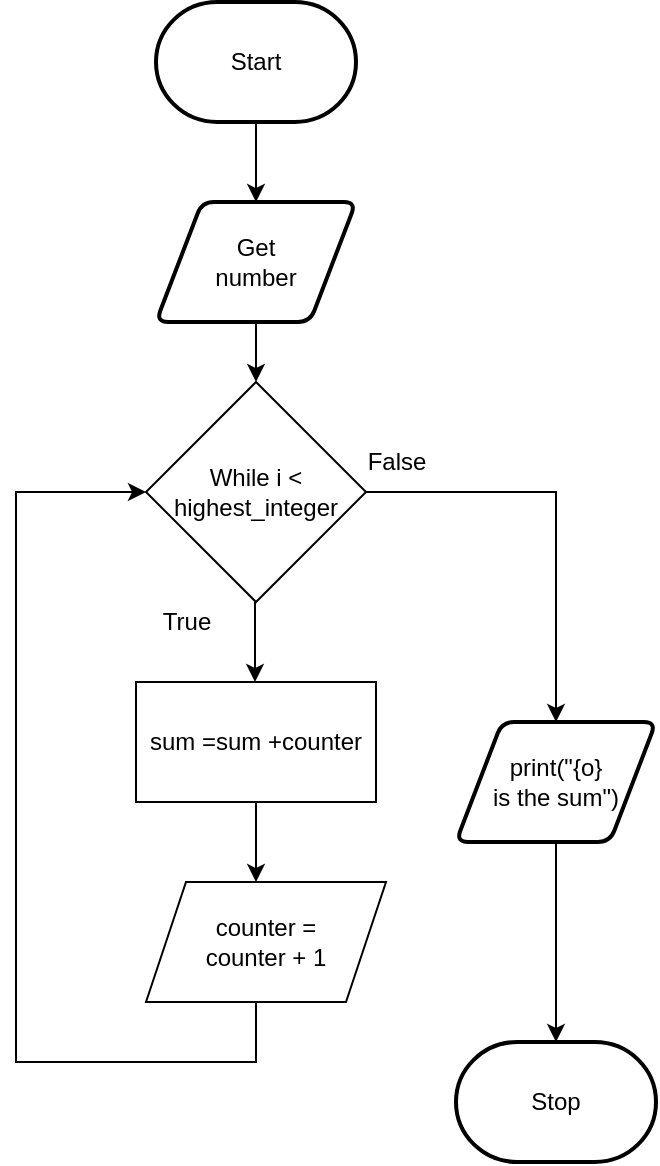 <mxfile>
    <diagram id="pBK1guH4bu_zmOCUXD5L" name="Top Down">
        <mxGraphModel dx="594" dy="561" grid="1" gridSize="10" guides="1" tooltips="1" connect="1" arrows="1" fold="1" page="1" pageScale="1" pageWidth="827" pageHeight="1169" math="0" shadow="0">
            <root>
                <mxCell id="0"/>
                <mxCell id="1" parent="0"/>
                <mxCell id="7" style="edgeStyle=none;html=1;" parent="1" source="2" target="3" edge="1">
                    <mxGeometry relative="1" as="geometry"/>
                </mxCell>
                <mxCell id="2" value="Start" style="strokeWidth=2;html=1;shape=mxgraph.flowchart.terminator;whiteSpace=wrap;" parent="1" vertex="1">
                    <mxGeometry x="370" y="40" width="100" height="60" as="geometry"/>
                </mxCell>
                <mxCell id="8" style="edgeStyle=none;html=1;" parent="1" source="3" edge="1">
                    <mxGeometry relative="1" as="geometry">
                        <mxPoint x="420" y="230" as="targetPoint"/>
                    </mxGeometry>
                </mxCell>
                <mxCell id="3" value="Get &lt;br&gt;number" style="shape=parallelogram;html=1;strokeWidth=2;perimeter=parallelogramPerimeter;whiteSpace=wrap;rounded=1;arcSize=12;size=0.23;" parent="1" vertex="1">
                    <mxGeometry x="370" y="140" width="100" height="60" as="geometry"/>
                </mxCell>
                <mxCell id="11" style="edgeStyle=none;html=1;" parent="1" source="5" target="6" edge="1">
                    <mxGeometry relative="1" as="geometry"/>
                </mxCell>
                <mxCell id="5" value="print(&quot;{o} &lt;br&gt;is the sum&quot;)" style="shape=parallelogram;html=1;strokeWidth=2;perimeter=parallelogramPerimeter;whiteSpace=wrap;rounded=1;arcSize=12;size=0.23;" parent="1" vertex="1">
                    <mxGeometry x="520" y="400" width="100" height="60" as="geometry"/>
                </mxCell>
                <mxCell id="6" value="Stop" style="strokeWidth=2;html=1;shape=mxgraph.flowchart.terminator;whiteSpace=wrap;" parent="1" vertex="1">
                    <mxGeometry x="520" y="560" width="100" height="60" as="geometry"/>
                </mxCell>
                <mxCell id="13" value="While i &amp;lt; highest_integer" style="rhombus;whiteSpace=wrap;html=1;" vertex="1" parent="1">
                    <mxGeometry x="365" y="230" width="110" height="110" as="geometry"/>
                </mxCell>
                <mxCell id="20" style="edgeStyle=none;html=1;" edge="1" parent="1">
                    <mxGeometry relative="1" as="geometry">
                        <mxPoint x="419.5" y="380" as="targetPoint"/>
                        <mxPoint x="419.5" y="340" as="sourcePoint"/>
                    </mxGeometry>
                </mxCell>
                <mxCell id="22" style="edgeStyle=elbowEdgeStyle;html=1;elbow=vertical;entryX=0.5;entryY=0;entryDx=0;entryDy=0;rounded=0;exitX=1;exitY=0.5;exitDx=0;exitDy=0;" edge="1" parent="1" source="13" target="5">
                    <mxGeometry relative="1" as="geometry">
                        <mxPoint x="610" y="410" as="targetPoint"/>
                        <mxPoint x="473.333" y="400" as="sourcePoint"/>
                        <Array as="points">
                            <mxPoint x="520" y="285"/>
                        </Array>
                    </mxGeometry>
                </mxCell>
                <mxCell id="26" style="edgeStyle=elbowEdgeStyle;rounded=0;elbow=vertical;html=1;" edge="1" parent="1" source="21">
                    <mxGeometry relative="1" as="geometry">
                        <mxPoint x="420" y="480" as="targetPoint"/>
                    </mxGeometry>
                </mxCell>
                <mxCell id="21" value="&lt;span&gt;sum =sum +counter&lt;/span&gt;" style="rounded=0;whiteSpace=wrap;html=1;" vertex="1" parent="1">
                    <mxGeometry x="360" y="380" width="120" height="60" as="geometry"/>
                </mxCell>
                <mxCell id="28" style="edgeStyle=orthogonalEdgeStyle;rounded=0;html=1;entryX=0;entryY=0.5;entryDx=0;entryDy=0;" edge="1" parent="1" source="25" target="13">
                    <mxGeometry relative="1" as="geometry">
                        <mxPoint x="370" y="410" as="targetPoint"/>
                        <Array as="points">
                            <mxPoint x="420" y="570"/>
                            <mxPoint x="300" y="570"/>
                            <mxPoint x="300" y="285"/>
                        </Array>
                    </mxGeometry>
                </mxCell>
                <mxCell id="25" value="counter = &lt;br&gt;counter + 1" style="shape=parallelogram;perimeter=parallelogramPerimeter;whiteSpace=wrap;html=1;fixedSize=1;" vertex="1" parent="1">
                    <mxGeometry x="365" y="480" width="120" height="60" as="geometry"/>
                </mxCell>
                <mxCell id="29" value="False" style="text;html=1;align=center;verticalAlign=middle;resizable=0;points=[];autosize=1;strokeColor=none;fillColor=none;" vertex="1" parent="1">
                    <mxGeometry x="465" y="260" width="50" height="20" as="geometry"/>
                </mxCell>
                <mxCell id="30" value="True" style="text;html=1;align=center;verticalAlign=middle;resizable=0;points=[];autosize=1;strokeColor=none;fillColor=none;" vertex="1" parent="1">
                    <mxGeometry x="365" y="340" width="40" height="20" as="geometry"/>
                </mxCell>
            </root>
        </mxGraphModel>
    </diagram>
</mxfile>